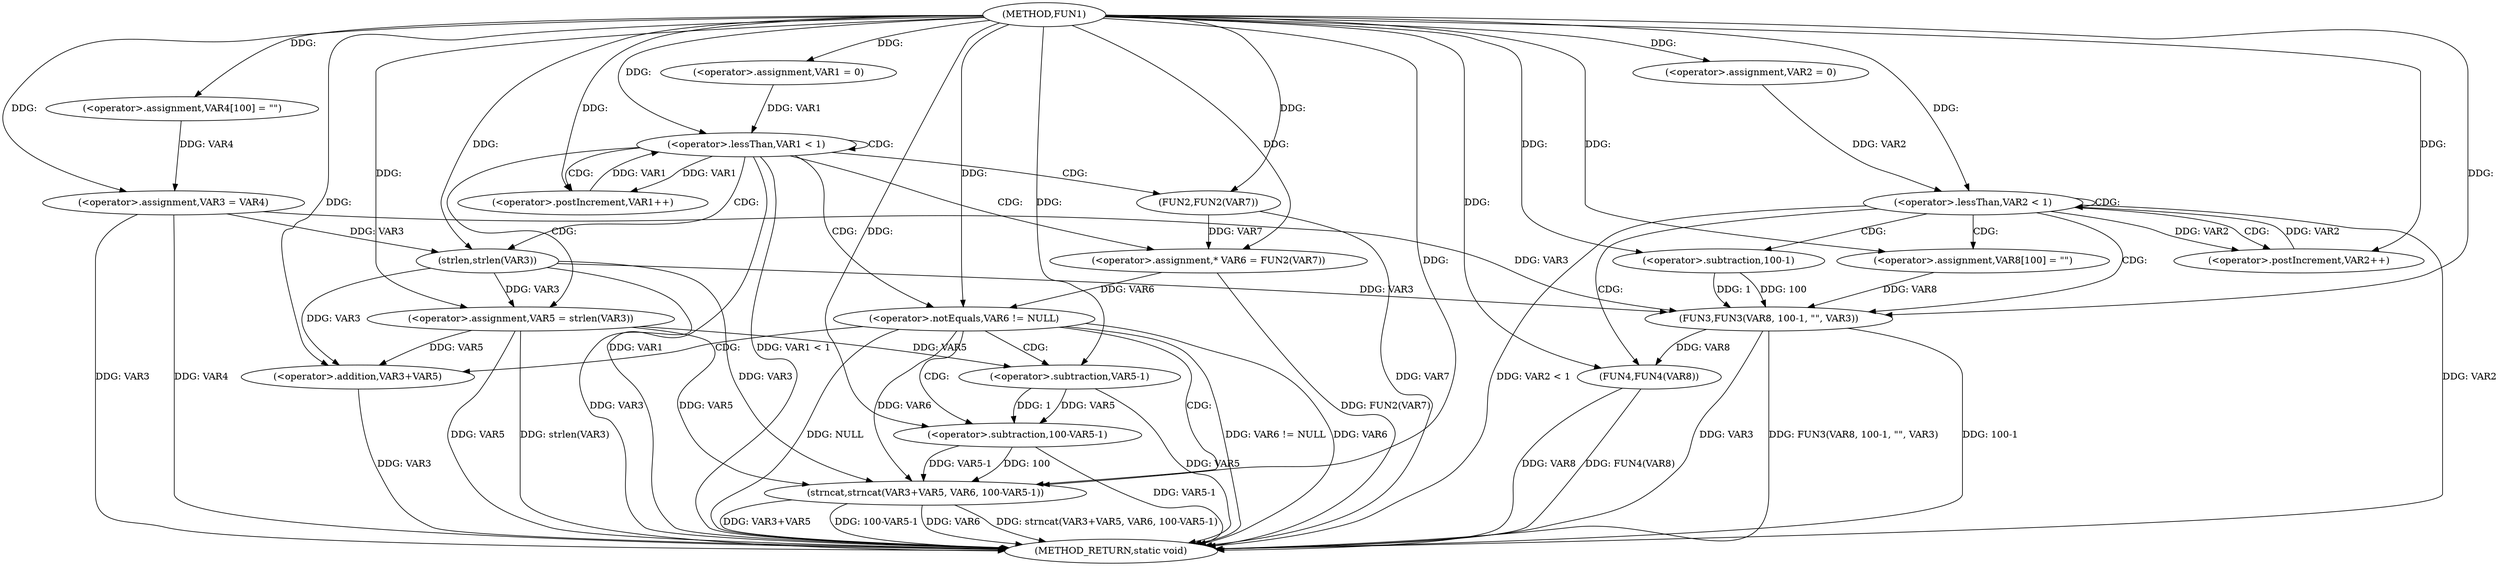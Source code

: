 digraph FUN1 {  
"1000100" [label = "(METHOD,FUN1)" ]
"1000172" [label = "(METHOD_RETURN,static void)" ]
"1000106" [label = "(<operator>.assignment,VAR4[100] = \"\")" ]
"1000109" [label = "(<operator>.assignment,VAR3 = VAR4)" ]
"1000113" [label = "(<operator>.assignment,VAR1 = 0)" ]
"1000116" [label = "(<operator>.lessThan,VAR1 < 1)" ]
"1000119" [label = "(<operator>.postIncrement,VAR1++)" ]
"1000124" [label = "(<operator>.assignment,VAR5 = strlen(VAR3))" ]
"1000126" [label = "(strlen,strlen(VAR3))" ]
"1000129" [label = "(<operator>.assignment,* VAR6 = FUN2(VAR7))" ]
"1000131" [label = "(FUN2,FUN2(VAR7))" ]
"1000134" [label = "(<operator>.notEquals,VAR6 != NULL)" ]
"1000138" [label = "(strncat,strncat(VAR3+VAR5, VAR6, 100-VAR5-1))" ]
"1000139" [label = "(<operator>.addition,VAR3+VAR5)" ]
"1000143" [label = "(<operator>.subtraction,100-VAR5-1)" ]
"1000145" [label = "(<operator>.subtraction,VAR5-1)" ]
"1000149" [label = "(<operator>.assignment,VAR2 = 0)" ]
"1000152" [label = "(<operator>.lessThan,VAR2 < 1)" ]
"1000155" [label = "(<operator>.postIncrement,VAR2++)" ]
"1000160" [label = "(<operator>.assignment,VAR8[100] = \"\")" ]
"1000163" [label = "(FUN3,FUN3(VAR8, 100-1, \"\", VAR3))" ]
"1000165" [label = "(<operator>.subtraction,100-1)" ]
"1000170" [label = "(FUN4,FUN4(VAR8))" ]
  "1000116" -> "1000172"  [ label = "DDG: VAR1"] 
  "1000124" -> "1000172"  [ label = "DDG: strlen(VAR3)"] 
  "1000138" -> "1000172"  [ label = "DDG: VAR6"] 
  "1000124" -> "1000172"  [ label = "DDG: VAR5"] 
  "1000163" -> "1000172"  [ label = "DDG: VAR3"] 
  "1000170" -> "1000172"  [ label = "DDG: FUN4(VAR8)"] 
  "1000138" -> "1000172"  [ label = "DDG: strncat(VAR3+VAR5, VAR6, 100-VAR5-1)"] 
  "1000131" -> "1000172"  [ label = "DDG: VAR7"] 
  "1000138" -> "1000172"  [ label = "DDG: VAR3+VAR5"] 
  "1000139" -> "1000172"  [ label = "DDG: VAR3"] 
  "1000152" -> "1000172"  [ label = "DDG: VAR2 < 1"] 
  "1000134" -> "1000172"  [ label = "DDG: VAR6 != NULL"] 
  "1000126" -> "1000172"  [ label = "DDG: VAR3"] 
  "1000152" -> "1000172"  [ label = "DDG: VAR2"] 
  "1000134" -> "1000172"  [ label = "DDG: VAR6"] 
  "1000109" -> "1000172"  [ label = "DDG: VAR3"] 
  "1000138" -> "1000172"  [ label = "DDG: 100-VAR5-1"] 
  "1000134" -> "1000172"  [ label = "DDG: NULL"] 
  "1000143" -> "1000172"  [ label = "DDG: VAR5-1"] 
  "1000170" -> "1000172"  [ label = "DDG: VAR8"] 
  "1000163" -> "1000172"  [ label = "DDG: FUN3(VAR8, 100-1, \"\", VAR3)"] 
  "1000145" -> "1000172"  [ label = "DDG: VAR5"] 
  "1000109" -> "1000172"  [ label = "DDG: VAR4"] 
  "1000116" -> "1000172"  [ label = "DDG: VAR1 < 1"] 
  "1000129" -> "1000172"  [ label = "DDG: FUN2(VAR7)"] 
  "1000163" -> "1000172"  [ label = "DDG: 100-1"] 
  "1000100" -> "1000106"  [ label = "DDG: "] 
  "1000106" -> "1000109"  [ label = "DDG: VAR4"] 
  "1000100" -> "1000109"  [ label = "DDG: "] 
  "1000100" -> "1000113"  [ label = "DDG: "] 
  "1000113" -> "1000116"  [ label = "DDG: VAR1"] 
  "1000119" -> "1000116"  [ label = "DDG: VAR1"] 
  "1000100" -> "1000116"  [ label = "DDG: "] 
  "1000116" -> "1000119"  [ label = "DDG: VAR1"] 
  "1000100" -> "1000119"  [ label = "DDG: "] 
  "1000126" -> "1000124"  [ label = "DDG: VAR3"] 
  "1000100" -> "1000124"  [ label = "DDG: "] 
  "1000109" -> "1000126"  [ label = "DDG: VAR3"] 
  "1000100" -> "1000126"  [ label = "DDG: "] 
  "1000131" -> "1000129"  [ label = "DDG: VAR7"] 
  "1000100" -> "1000129"  [ label = "DDG: "] 
  "1000100" -> "1000131"  [ label = "DDG: "] 
  "1000129" -> "1000134"  [ label = "DDG: VAR6"] 
  "1000100" -> "1000134"  [ label = "DDG: "] 
  "1000126" -> "1000138"  [ label = "DDG: VAR3"] 
  "1000100" -> "1000138"  [ label = "DDG: "] 
  "1000124" -> "1000138"  [ label = "DDG: VAR5"] 
  "1000126" -> "1000139"  [ label = "DDG: VAR3"] 
  "1000100" -> "1000139"  [ label = "DDG: "] 
  "1000124" -> "1000139"  [ label = "DDG: VAR5"] 
  "1000134" -> "1000138"  [ label = "DDG: VAR6"] 
  "1000143" -> "1000138"  [ label = "DDG: 100"] 
  "1000143" -> "1000138"  [ label = "DDG: VAR5-1"] 
  "1000100" -> "1000143"  [ label = "DDG: "] 
  "1000145" -> "1000143"  [ label = "DDG: VAR5"] 
  "1000145" -> "1000143"  [ label = "DDG: 1"] 
  "1000100" -> "1000145"  [ label = "DDG: "] 
  "1000124" -> "1000145"  [ label = "DDG: VAR5"] 
  "1000100" -> "1000149"  [ label = "DDG: "] 
  "1000149" -> "1000152"  [ label = "DDG: VAR2"] 
  "1000155" -> "1000152"  [ label = "DDG: VAR2"] 
  "1000100" -> "1000152"  [ label = "DDG: "] 
  "1000152" -> "1000155"  [ label = "DDG: VAR2"] 
  "1000100" -> "1000155"  [ label = "DDG: "] 
  "1000100" -> "1000160"  [ label = "DDG: "] 
  "1000160" -> "1000163"  [ label = "DDG: VAR8"] 
  "1000100" -> "1000163"  [ label = "DDG: "] 
  "1000165" -> "1000163"  [ label = "DDG: 100"] 
  "1000165" -> "1000163"  [ label = "DDG: 1"] 
  "1000100" -> "1000165"  [ label = "DDG: "] 
  "1000126" -> "1000163"  [ label = "DDG: VAR3"] 
  "1000109" -> "1000163"  [ label = "DDG: VAR3"] 
  "1000163" -> "1000170"  [ label = "DDG: VAR8"] 
  "1000100" -> "1000170"  [ label = "DDG: "] 
  "1000116" -> "1000116"  [ label = "CDG: "] 
  "1000116" -> "1000131"  [ label = "CDG: "] 
  "1000116" -> "1000126"  [ label = "CDG: "] 
  "1000116" -> "1000129"  [ label = "CDG: "] 
  "1000116" -> "1000124"  [ label = "CDG: "] 
  "1000116" -> "1000119"  [ label = "CDG: "] 
  "1000116" -> "1000134"  [ label = "CDG: "] 
  "1000134" -> "1000143"  [ label = "CDG: "] 
  "1000134" -> "1000145"  [ label = "CDG: "] 
  "1000134" -> "1000139"  [ label = "CDG: "] 
  "1000134" -> "1000138"  [ label = "CDG: "] 
  "1000152" -> "1000163"  [ label = "CDG: "] 
  "1000152" -> "1000155"  [ label = "CDG: "] 
  "1000152" -> "1000160"  [ label = "CDG: "] 
  "1000152" -> "1000170"  [ label = "CDG: "] 
  "1000152" -> "1000152"  [ label = "CDG: "] 
  "1000152" -> "1000165"  [ label = "CDG: "] 
}
